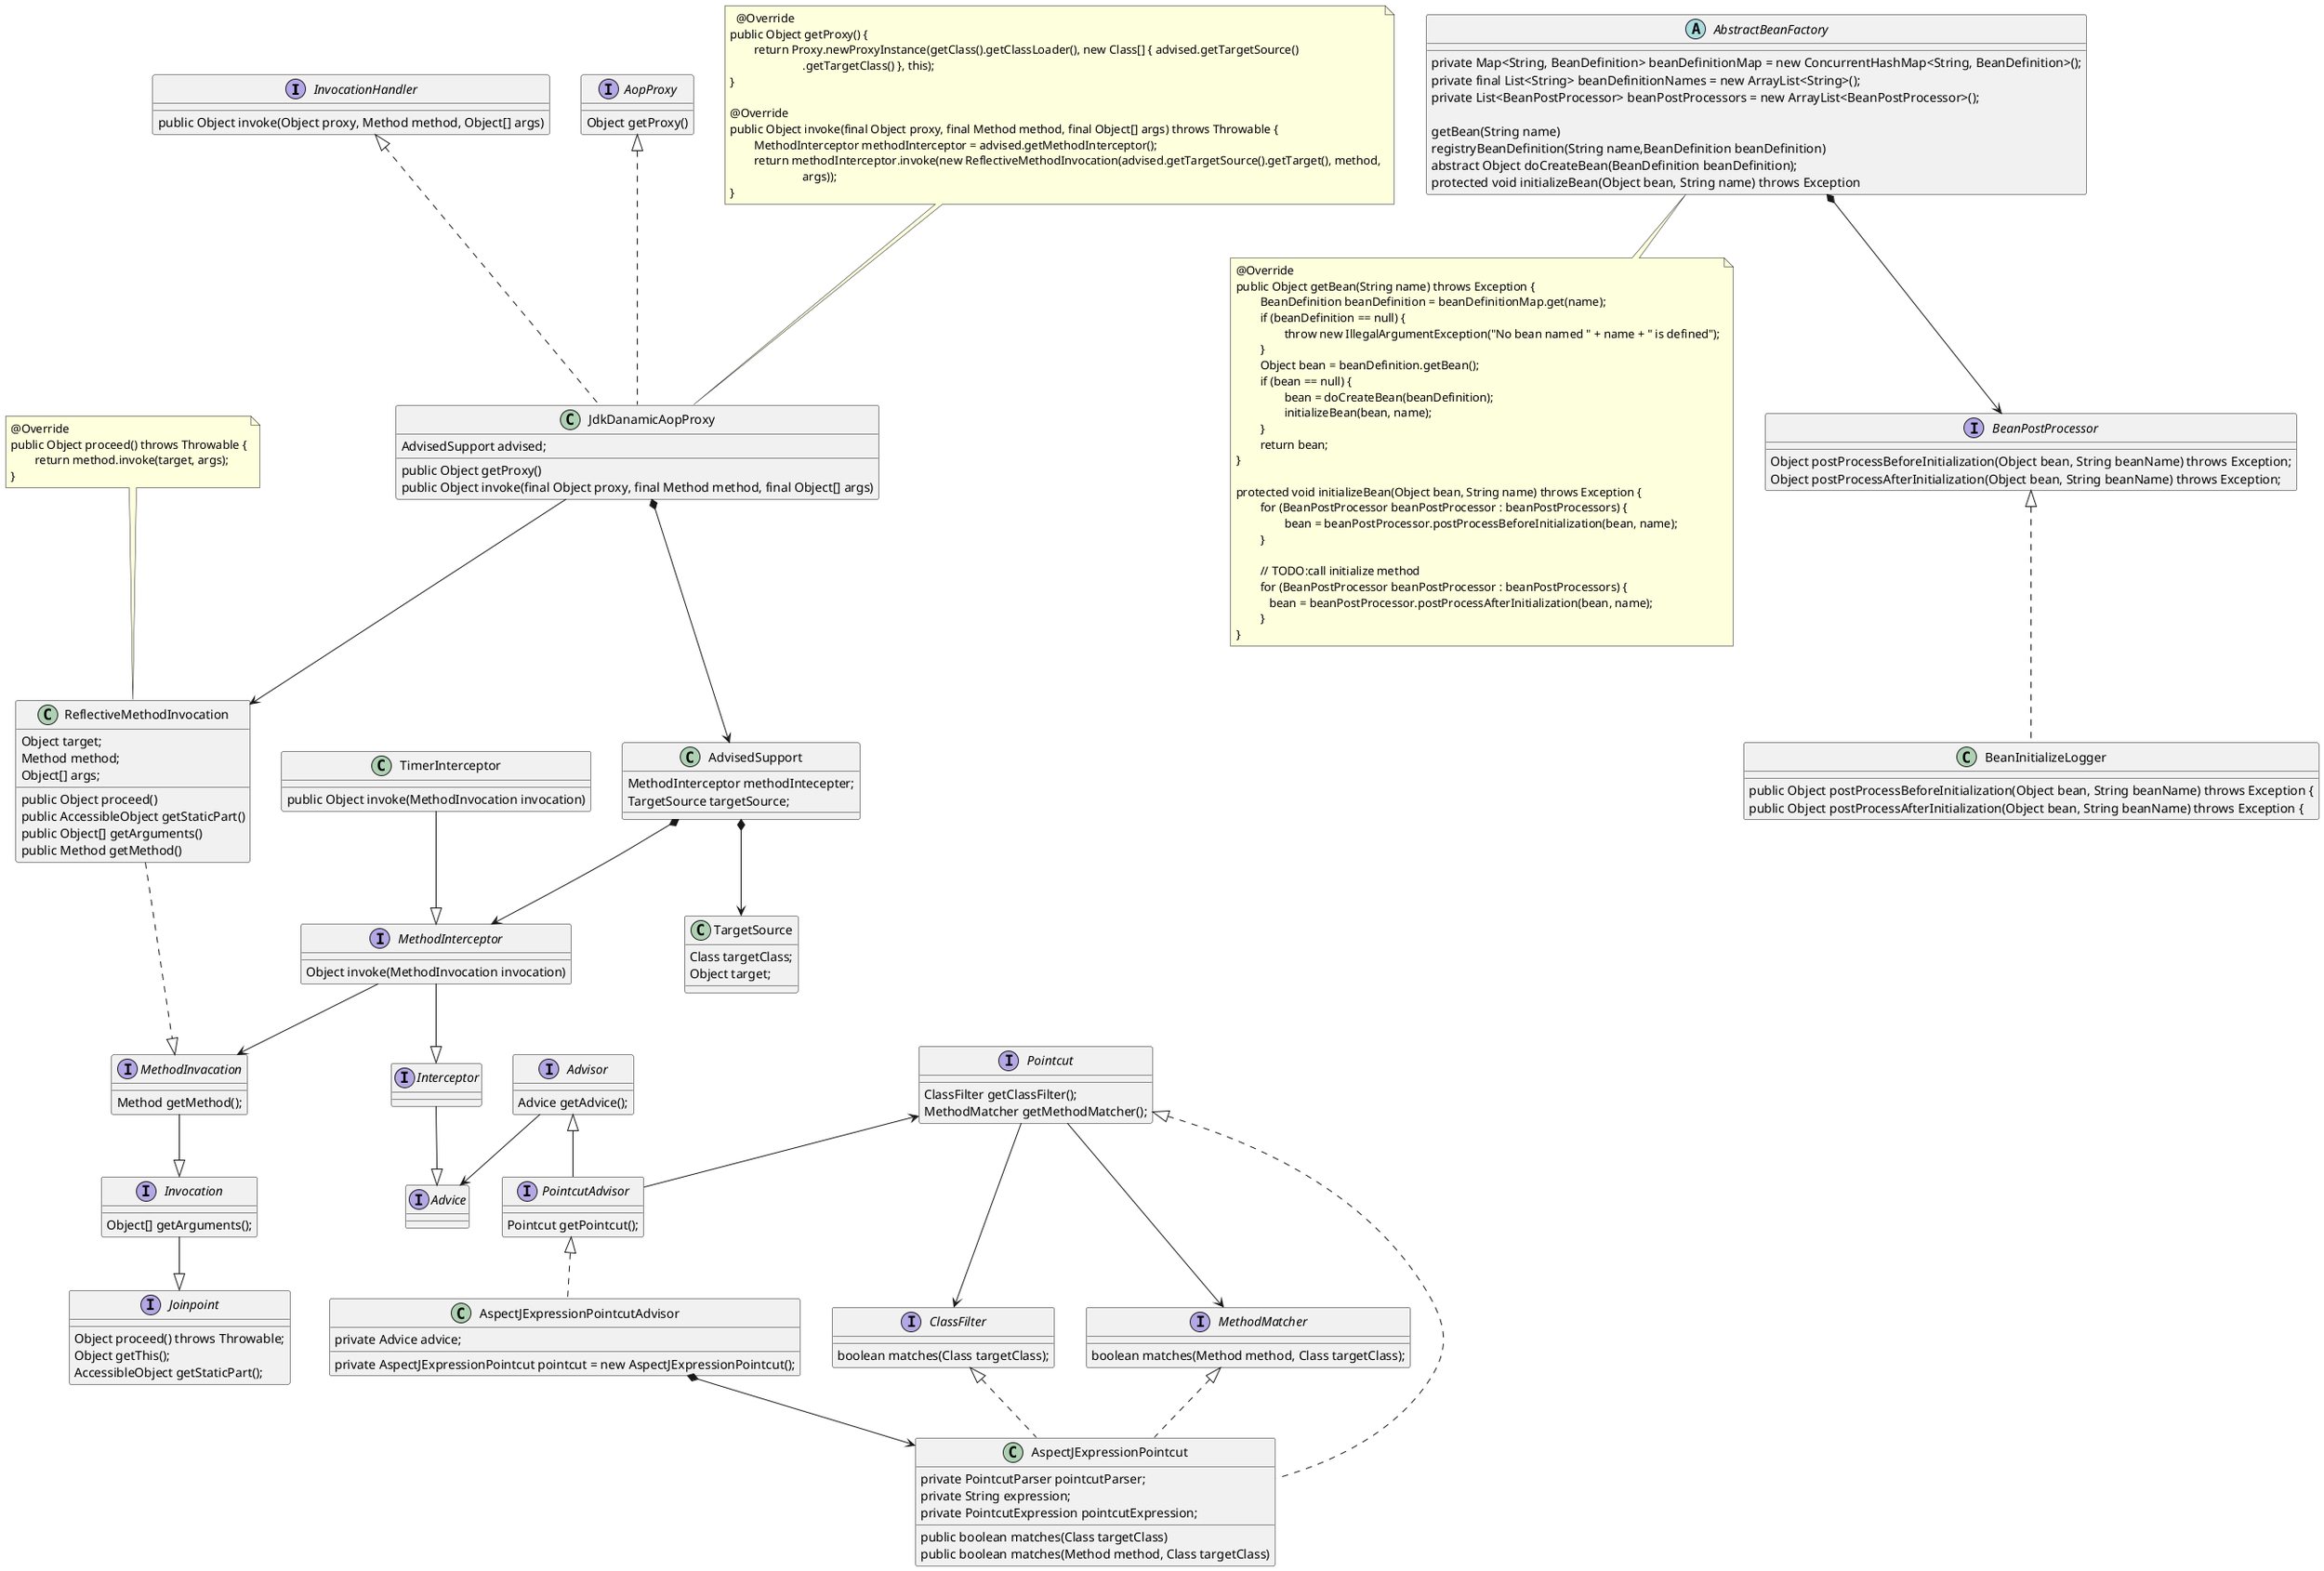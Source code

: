 @startuml

interface InvocationHandler {
public Object invoke(Object proxy, Method method, Object[] args)
}

interface AopProxy {
Object getProxy()
}
'-----------------------------------------------------------------------
class JdkDanamicAopProxy{
AdvisedSupport advised;
public Object getProxy()
public Object invoke(final Object proxy, final Method method, final Object[] args)
}

note top
   @Override
	public Object getProxy() {
		return Proxy.newProxyInstance(getClass().getClassLoader(), new Class[] { advised.getTargetSource()
				.getTargetClass() }, this);
	}

	@Override
	public Object invoke(final Object proxy, final Method method, final Object[] args) throws Throwable {
		MethodInterceptor methodInterceptor = advised.getMethodInterceptor();
		return methodInterceptor.invoke(new ReflectiveMethodInvocation(advised.getTargetSource().getTarget(), method,
				args));
	}
end note

AopProxy <|.. JdkDanamicAopProxy
InvocationHandler <|.. JdkDanamicAopProxy
JdkDanamicAopProxy --> ReflectiveMethodInvocation
JdkDanamicAopProxy *-->AdvisedSupport


'-----------------------------------------------------------------------
class AdvisedSupport{
MethodInterceptor methodIntecepter;
TargetSource targetSource;
}
AdvisedSupport *-->MethodInterceptor


'-----------------------------------------------------------------------
class TargetSource {
Class targetClass;
Object target;
}
AdvisedSupport *-->TargetSource
'-----------------------------------------------------------------------
interface MethodInterceptor{
Object invoke(MethodInvocation invocation)
}
MethodInterceptor -->MethodInvacation

interface Interceptor{
}
MethodInterceptor --|>Interceptor
Interceptor --|>Advice

'-----------------------------------------------------------------------


class ReflectiveMethodInvocation {
Object target;
Method method;
Object[] args;
public Object proceed()
public AccessibleObject getStaticPart()
public Object[] getArguments()
public Method getMethod()
}
note top
	@Override
	public Object proceed() throws Throwable {
		return method.invoke(target, args);
	}
end note
ReflectiveMethodInvocation ..|>MethodInvacation

'-----------------------------------------------------------------------
interface Joinpoint{
 Object proceed() throws Throwable;
 Object getThis();
 AccessibleObject getStaticPart();
}

interface Invocation{
 Object[] getArguments();
}

interface MethodInvacation{
Method getMethod();
}

MethodInvacation --|>Invocation
Invocation --|>Joinpoint



'-----------------------------------------------------------------------
class TimerInterceptor{
public Object invoke(MethodInvocation invocation)
}
TimerInterceptor --|>MethodInterceptor



'-----------------------------------------------------------------------
interface PointcutAdvisor{
  Pointcut getPointcut();
}

Pointcut <--PointcutAdvisor
Advisor <|--PointcutAdvisor

'-----------------------------------------------------------------------

interface Advisor{
  Advice getAdvice();
}

'-----------------------------------------------------------------------
interface Pointcut{
  ClassFilter getClassFilter();
  MethodMatcher getMethodMatcher();
}

Pointcut -->ClassFilter
Pointcut -->MethodMatcher

'-----------------------------------------------------------------------
interface ClassFilter{
 boolean matches(Class targetClass);
}

'-----------------------------------------------------------------------
interface MethodMatcher{
boolean matches(Method method, Class targetClass);
}


'-----------------------------------------------------------------------
class AspectJExpressionPointcut{
    private PointcutParser pointcutParser;
	private String expression;
	private PointcutExpression pointcutExpression;
	public boolean matches(Class targetClass)
	public boolean matches(Method method, Class targetClass)
}


Pointcut <|.. AspectJExpressionPointcut
ClassFilter <|.. AspectJExpressionPointcut
MethodMatcher <|.. AspectJExpressionPointcut

'-----------------------------------------------------------------------
class AspectJExpressionPointcutAdvisor{
    private AspectJExpressionPointcut pointcut = new AspectJExpressionPointcut();
    private Advice advice;
}

PointcutAdvisor <|.. AspectJExpressionPointcutAdvisor
AspectJExpressionPointcutAdvisor *-->AspectJExpressionPointcut

'-----------------------------------------------------------------------
abstract class AbstractBeanFactory{
	private Map<String, BeanDefinition> beanDefinitionMap = new ConcurrentHashMap<String, BeanDefinition>();
	private final List<String> beanDefinitionNames = new ArrayList<String>();
    private List<BeanPostProcessor> beanPostProcessors = new ArrayList<BeanPostProcessor>();

getBean(String name)
registryBeanDefinition(String name,BeanDefinition beanDefinition)
abstract Object doCreateBean(BeanDefinition beanDefinition);
protected void initializeBean(Object bean, String name) throws Exception
}
note bottom
	@Override
	public Object getBean(String name) throws Exception {
		BeanDefinition beanDefinition = beanDefinitionMap.get(name);
		if (beanDefinition == null) {
			throw new IllegalArgumentException("No bean named " + name + " is defined");
		}
		Object bean = beanDefinition.getBean();
		if (bean == null) {
			bean = doCreateBean(beanDefinition);
			initializeBean(bean, name);
		}
		return bean;
	}

	protected void initializeBean(Object bean, String name) throws Exception {
		for (BeanPostProcessor beanPostProcessor : beanPostProcessors) {
			bean = beanPostProcessor.postProcessBeforeInitialization(bean, name);
		}

		// TODO:call initialize method
		for (BeanPostProcessor beanPostProcessor : beanPostProcessors) {
            bean = beanPostProcessor.postProcessAfterInitialization(bean, name);
		}
	}
end note
'-----------------------------------------------------------------------
interface BeanPostProcessor{
	Object postProcessBeforeInitialization(Object bean, String beanName) throws Exception;
	Object postProcessAfterInitialization(Object bean, String beanName) throws Exception;
}

AbstractBeanFactory *-->BeanPostProcessor

'-----------------------------------------------------------------------
interface Advice{
}
Advisor -->Advice

'-----------------------------------------------------------------------
class BeanInitializeLogger{
	public Object postProcessBeforeInitialization(Object bean, String beanName) throws Exception {
	public Object postProcessAfterInitialization(Object bean, String beanName) throws Exception {
}
BeanPostProcessor <|.. BeanInitializeLogger


'-----------------------------------------------------------------------



'-----------------------------------------------------------------------
/'
注释
'/
@enduml